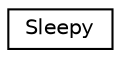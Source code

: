 digraph "Graphical Class Hierarchy"
{
  edge [fontname="Helvetica",fontsize="10",labelfontname="Helvetica",labelfontsize="10"];
  node [fontname="Helvetica",fontsize="10",shape=record];
  rankdir="LR";
  Node1 [label="Sleepy",height=0.2,width=0.4,color="black", fillcolor="white", style="filled",URL="$class_sleepy.html"];
}
